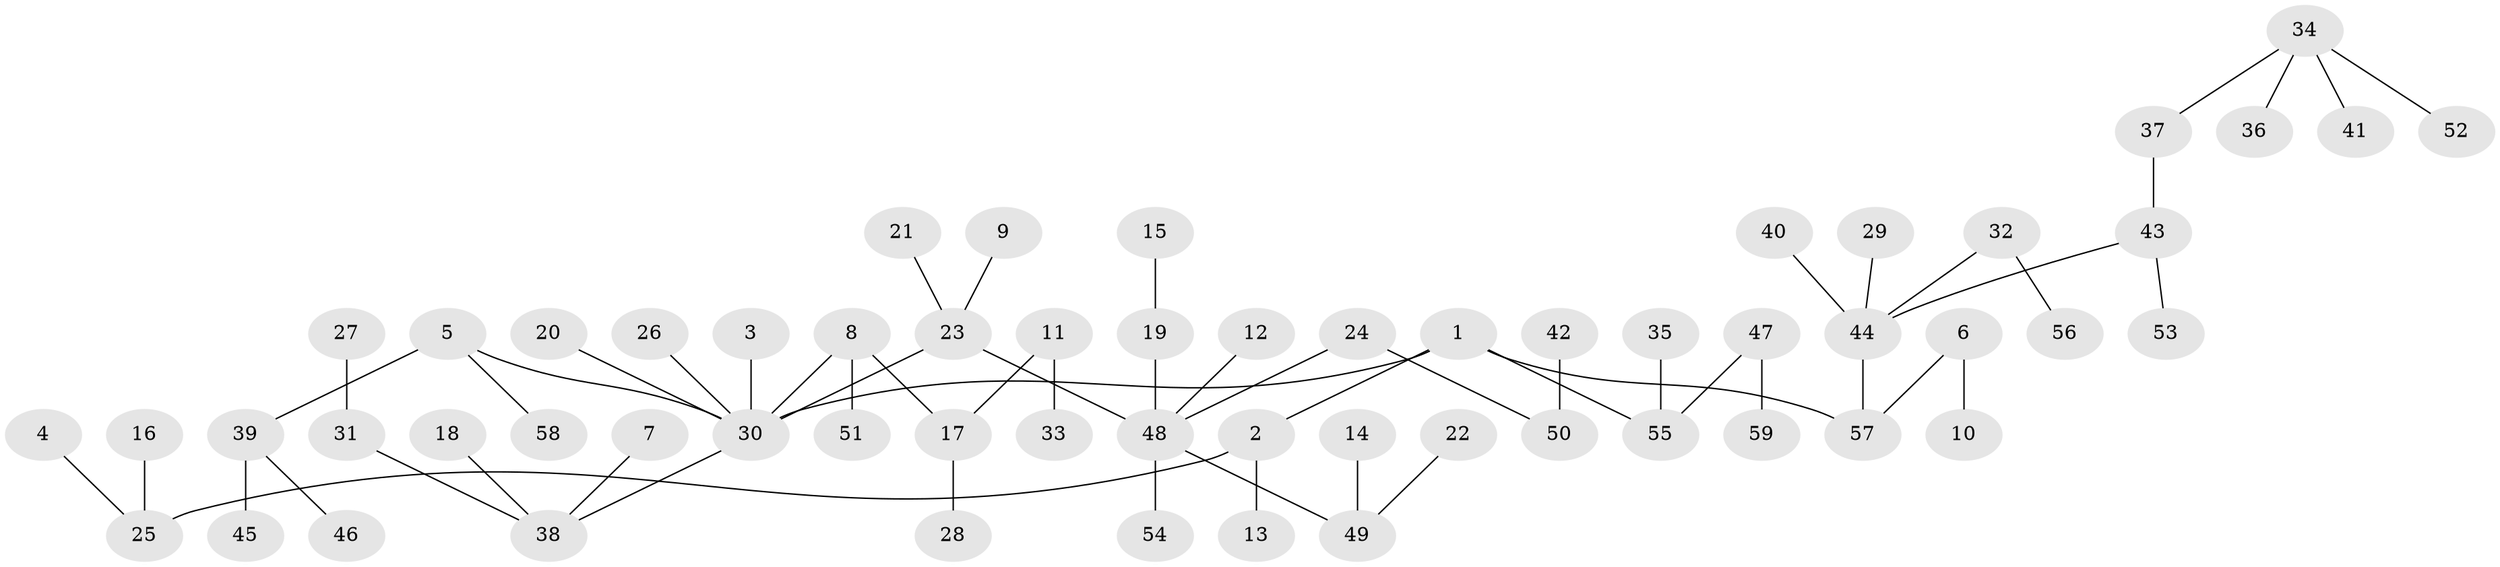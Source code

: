 // original degree distribution, {4: 0.06837606837606838, 6: 0.017094017094017096, 3: 0.17094017094017094, 9: 0.008547008547008548, 2: 0.21367521367521367, 1: 0.5042735042735043, 5: 0.017094017094017096}
// Generated by graph-tools (version 1.1) at 2025/50/03/09/25 03:50:25]
// undirected, 59 vertices, 58 edges
graph export_dot {
graph [start="1"]
  node [color=gray90,style=filled];
  1;
  2;
  3;
  4;
  5;
  6;
  7;
  8;
  9;
  10;
  11;
  12;
  13;
  14;
  15;
  16;
  17;
  18;
  19;
  20;
  21;
  22;
  23;
  24;
  25;
  26;
  27;
  28;
  29;
  30;
  31;
  32;
  33;
  34;
  35;
  36;
  37;
  38;
  39;
  40;
  41;
  42;
  43;
  44;
  45;
  46;
  47;
  48;
  49;
  50;
  51;
  52;
  53;
  54;
  55;
  56;
  57;
  58;
  59;
  1 -- 2 [weight=1.0];
  1 -- 30 [weight=1.0];
  1 -- 55 [weight=1.0];
  1 -- 57 [weight=1.0];
  2 -- 13 [weight=1.0];
  2 -- 25 [weight=1.0];
  3 -- 30 [weight=1.0];
  4 -- 25 [weight=1.0];
  5 -- 30 [weight=1.0];
  5 -- 39 [weight=1.0];
  5 -- 58 [weight=1.0];
  6 -- 10 [weight=1.0];
  6 -- 57 [weight=1.0];
  7 -- 38 [weight=1.0];
  8 -- 17 [weight=1.0];
  8 -- 30 [weight=1.0];
  8 -- 51 [weight=1.0];
  9 -- 23 [weight=1.0];
  11 -- 17 [weight=1.0];
  11 -- 33 [weight=1.0];
  12 -- 48 [weight=1.0];
  14 -- 49 [weight=1.0];
  15 -- 19 [weight=1.0];
  16 -- 25 [weight=1.0];
  17 -- 28 [weight=1.0];
  18 -- 38 [weight=1.0];
  19 -- 48 [weight=1.0];
  20 -- 30 [weight=1.0];
  21 -- 23 [weight=1.0];
  22 -- 49 [weight=1.0];
  23 -- 30 [weight=1.0];
  23 -- 48 [weight=1.0];
  24 -- 48 [weight=1.0];
  24 -- 50 [weight=1.0];
  26 -- 30 [weight=1.0];
  27 -- 31 [weight=1.0];
  29 -- 44 [weight=1.0];
  30 -- 38 [weight=1.0];
  31 -- 38 [weight=1.0];
  32 -- 44 [weight=1.0];
  32 -- 56 [weight=1.0];
  34 -- 36 [weight=1.0];
  34 -- 37 [weight=1.0];
  34 -- 41 [weight=1.0];
  34 -- 52 [weight=1.0];
  35 -- 55 [weight=1.0];
  37 -- 43 [weight=1.0];
  39 -- 45 [weight=1.0];
  39 -- 46 [weight=1.0];
  40 -- 44 [weight=1.0];
  42 -- 50 [weight=1.0];
  43 -- 44 [weight=1.0];
  43 -- 53 [weight=1.0];
  44 -- 57 [weight=1.0];
  47 -- 55 [weight=1.0];
  47 -- 59 [weight=1.0];
  48 -- 49 [weight=1.0];
  48 -- 54 [weight=1.0];
}
